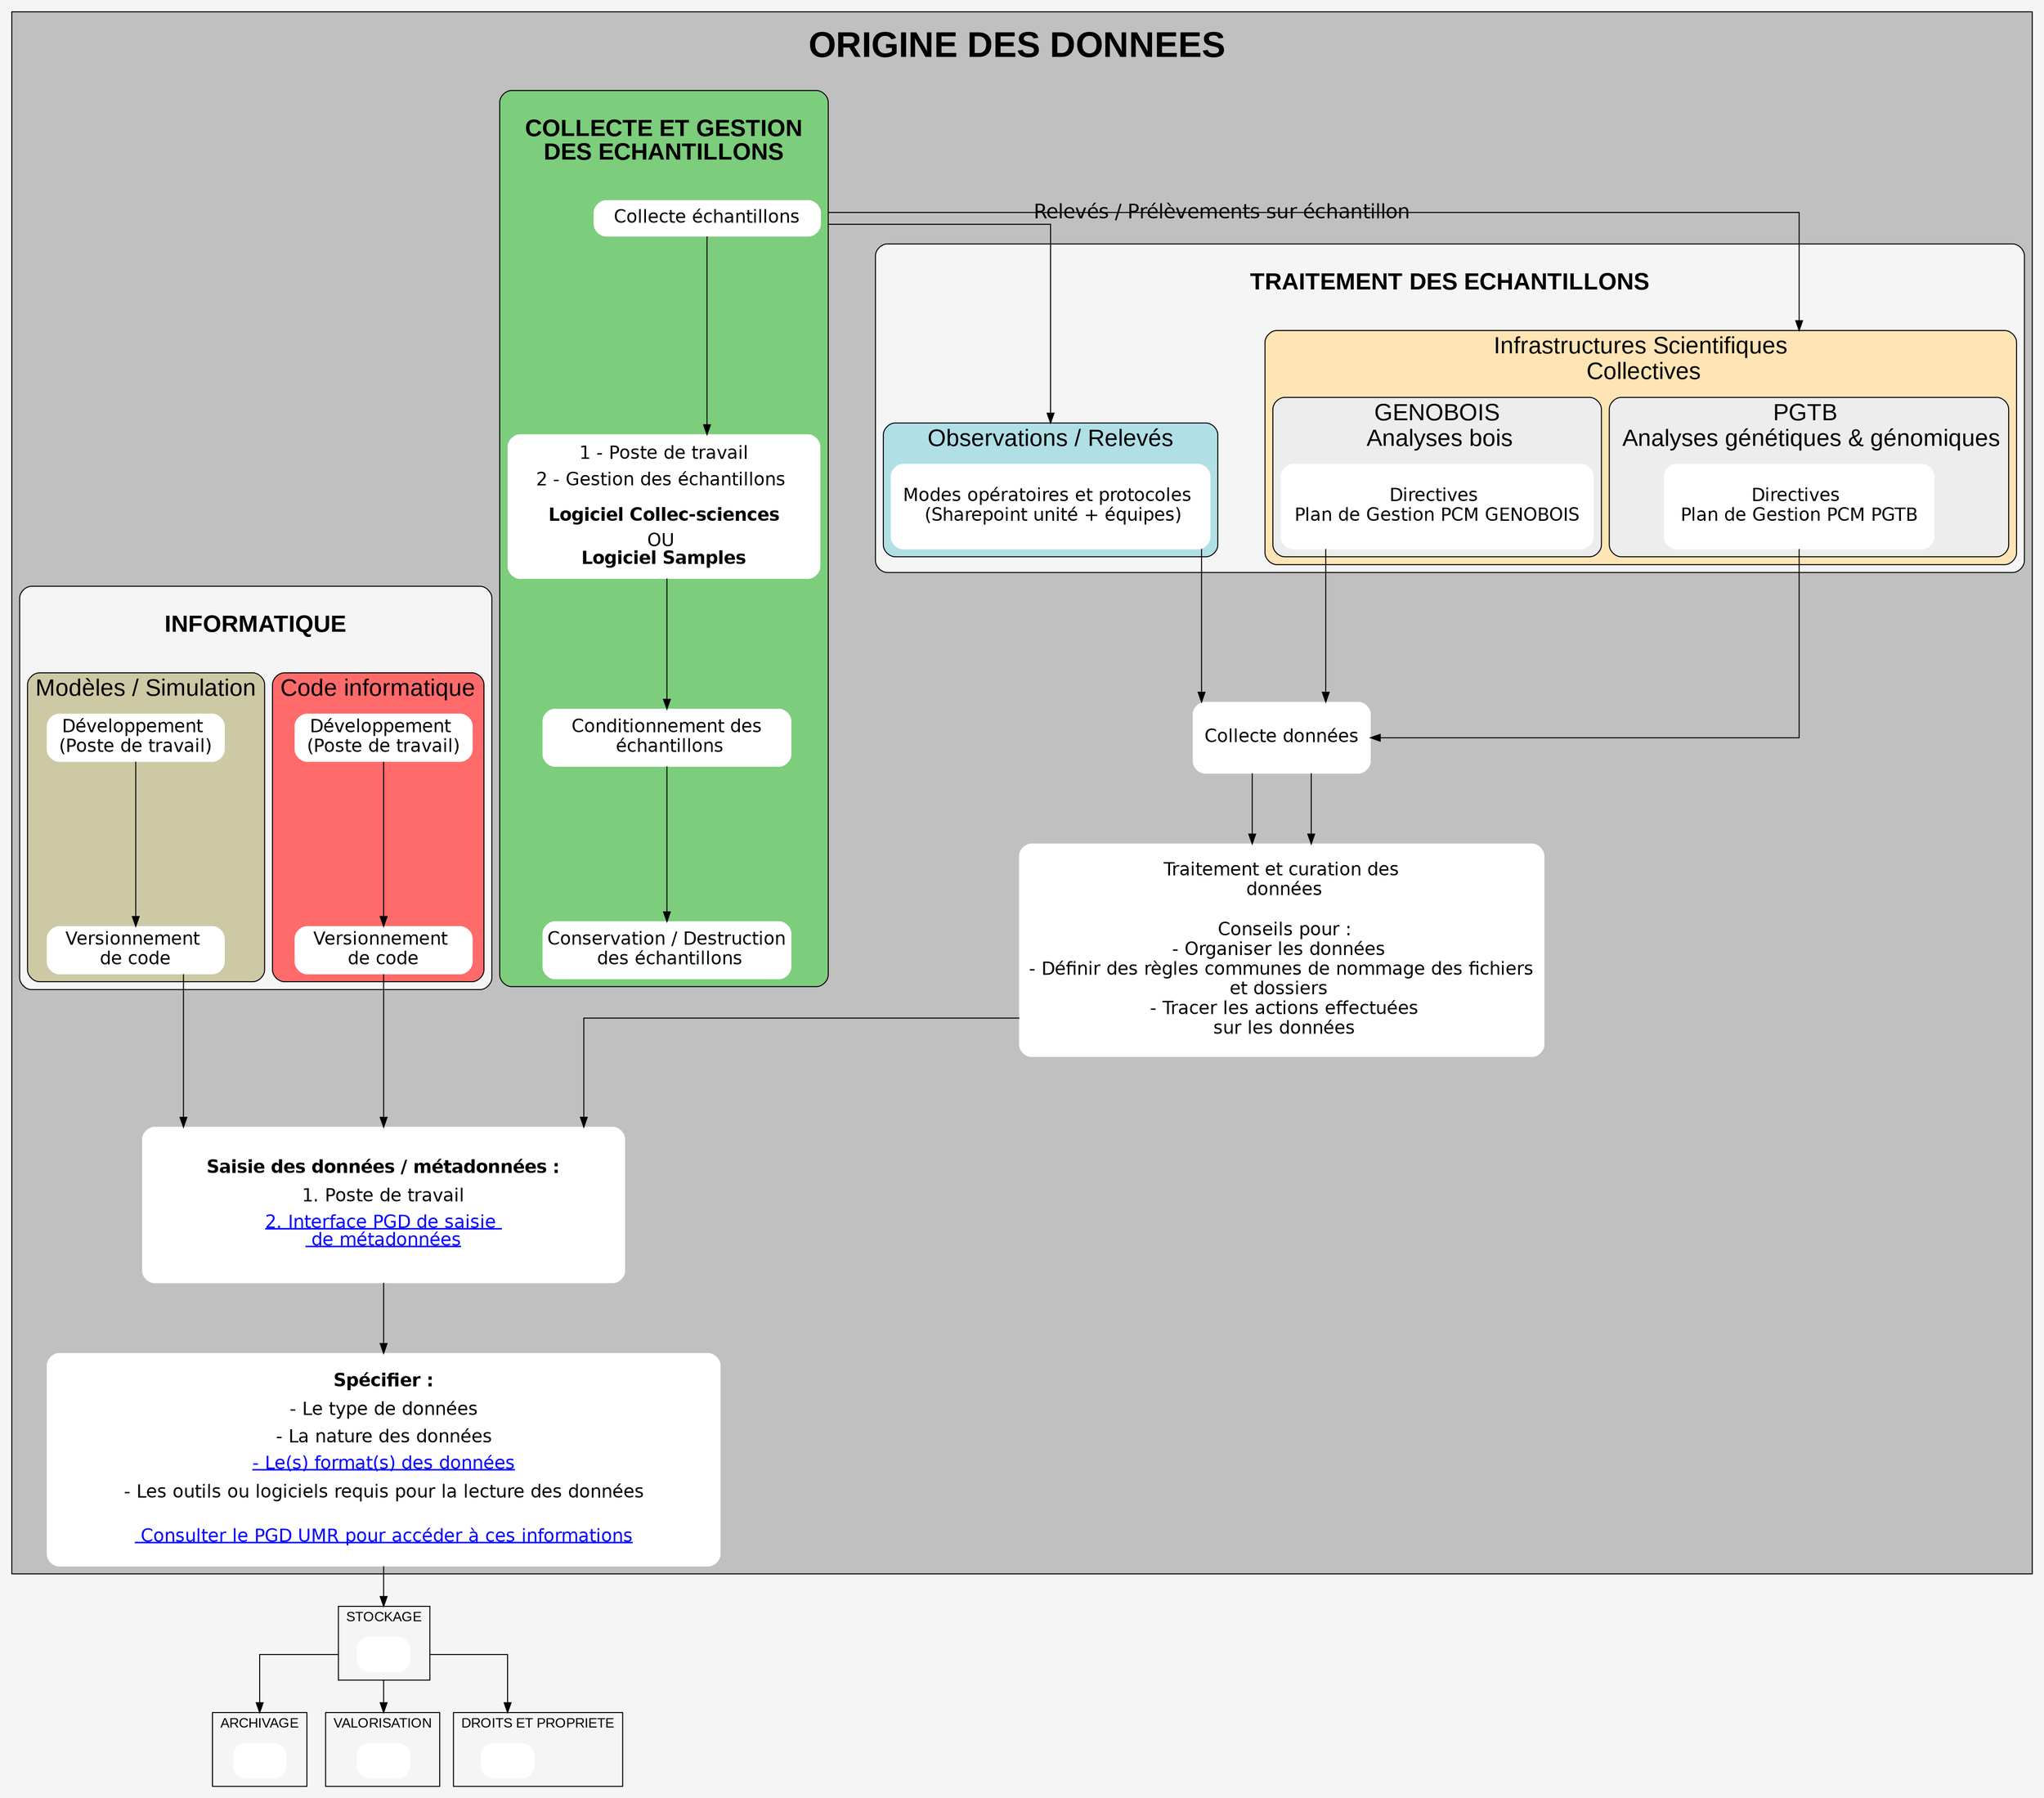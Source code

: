 digraph flux {
	compound=true;
	labeljust = m;
	fontname = "Arial";

	graph [
  		splines=ortho;
		rankdir = TB
		bgcolor= whitesmoke
		nodesep=1
		ranksep=1

	]
	node [
		fontname = Helvetica
		fontsize = "18"
		shape = box
		style = "rounded,filled"
		color = white
	]
	edge [
		fontname = Helvetica
		fontsize = "8"
	]

    subgraph cluster_0 {
		label = < <B><FONT POINT-SIZE="36"><BR/>ORIGINE DES DONNEES </FONT></B><BR/> >;
		bgcolor= grey

      	subgraph cluster_echantillons {
			label = < <BR/><B> COLLECTE ET GESTION <BR/> DES ECHANTILLONS </B><BR/> >;
			labeljust = m
			fontsize = "24"
			style = "rounded, filled"
			fillcolor = palegreen3

			collecte_e [
				label = "Collecte échantillons"
				width=3.2
			]
			saisie_e [
			label=<
    <TABLE ALIGN="CENTER">
	<TR ALIGN="CENTER">
		<TD>1 - Poste de travail</TD>
	</TR>
	<TR>
		<TD>2 - Gestion des échantillons <BR/><BR/> <B>Logiciel Collec-sciences</B> <BR/></TD>
	</TR>
	<TR>
		<TD>OU <BR/> <B>Logiciel Samples</B> <BR/></TD>
	</TR>
</TABLE> >;
			width=4.4
			height=0.8
			]
			conditionnement_e [
				label = "Conditionnement des\n échantillons"
				fixedsize=true
				width=3.5
				height=0.8
			]
			conservation_e [
				label = "Conservation / Destruction\n des échantillons"
				fixedsize=true
				width=3.5
				height=0.8
			]

			collecte_e -> saisie_e -> conditionnement_e -> conservation_e;
		}

		subgraph saisie {
			traitement_o [
				label = "\nTraitement et curation des\n données\n\n Conseils pour :\n- Organiser les données \n - Définir des règles communes de nommage des fichiers \net dossiers \n - Tracer les actions effectuées\n sur les données\n\n"
				fixedsize=true
				width=7.4
				height=3
			]

			saisie1_o  [
				label = < <TABLE ALIGN="CENTER" VALIGN="MIDDLE">
	<TR>
		<TD ALIGN="CENTER"><B>Saisie des données / métadonnées :</B></TD>
	</TR>
	<TR>
		<TD ALIGN="CENTER">1. Poste de travail</TD>
	</TR>
	<TR>
		<TD ALIGN="CENTER" HREF="http://147.100.113.193/pgd-biogeco/" TARGET="_BLANK"><U><font color="blue">2. Interface PGD de saisie <BR/> de métadonnées</font></U></TD>
	</TR>
</TABLE> >;
				width=6.8
				height=2.2
			]
			saisie2_o  [
				label=<
    <TABLE>
	<TR>
		<TD><B>Spécifier :</B></TD>
	</TR>
	<TR>
		<TD>- Le type de données</TD>
	</TR>
	<TR>
		<TD>- La nature des données</TD>
	</TR>
	<TR>
		<TD HREF="http://147.100.113.193/pgd-biogeco/docs/formats_logiciels_libres_proprietaires.pdf" TARGET="_BLANK"><U><font color="blue">- Le(s) format(s) des données</font></U></TD>
	</TR>
	<TR>
		<TD>- Les outils ou logiciels requis pour la lecture des données</TD>
	</TR>
	<TR>
		<TD HREF="http://147.100.113.193/pgd-biogeco/docs/PGD_UMR_BIOGECO-V3.pdf" TARGET="_BLANK"><U><font color="blue"><BR/> Consulter le PGD UMR pour accéder à ces informations</font></U></TD>
	</TR>
</TABLE> >;
				width=9.5
				height=3
			]

			modes_o -> collecte_t -> traitement_o -> saisie1_o -> saisie2_o;
		}

	subgraph cluster_experimentation {
			label = < <BR/><B> TRAITEMENT DES ECHANTILLONS </B><BR/> >;
			labeljust = m
			fontsize = "24"
			style = "rounded, filled"
			fillcolor = whitesmoke

		subgraph cluster_isc {
			label = "Infrastructures Scientifiques\n Collectives"
			style = "rounded, filled"
			fillcolor = moccasin

			subgraph cluster_analyses_genet {
				label = "PGTB \n Analyses génétiques & génomiques"
				style = "rounded, filled"
				fillcolor = gray93

				pgd_ag [
					label = "Directives \nPlan de Gestion PCM PGTB"
					width=3.8
					height=1.2
				]
		}

		subgraph cluster_analyses_bois {
				label = "GENOBOIS\n Analyses bois"
				style = "rounded, filled"
				fillcolor = gray93

			pgd_gb [
					label = "Directives \nPlan de Gestion PCM GENOBOIS"
					width=4.4
					height=1.2
				]
			}
		}

		subgraph cluster_observations {
			label = "Observations / Relevés"
			style = "rounded, filled"
			fillcolor = powderblue

				modes_o  [
					label = "Modes opératoires et protocoles \n (Sharepoint unité + équipes)"
					width=4.5
					height=1.2
				]
			}
		}

		// Informatique : code - Modele - Simulation
		subgraph cluster_info {
			label = < <BR/><B> INFORMATIQUE </B><BR/> >;
			labeljust = m
			fontsize = "24"
			style = "rounded, filled"
			fillcolor = whitesmoke

				subgraph cluster_code {
				label = "Code informatique"
				style = "rounded, filled"
				fillcolor = indianred1

				dev_info [
					label = "Développement \n(Poste de travail)"
					width=2.5
				]

				version_info [
					label = "Versionnement \nde code"
					width=2.5
				]

				dev_info -> version_info;
			}
			subgraph cluster_modele {
				label = "Modèles / Simulation"
				style = "rounded, filled"
				fillcolor = lemonchiffon3

				dev_modele [
					label = "Développement \n(Poste de travail)"
					width=2.5
				]

				version_modele [
					label = "Versionnement \nde code"
					width=2.5
				]

				dev_modele -> version_modele;
			}
		}

		// Nodes
		collecte_t [
			label = "Collecte données"
			width=2.5
			fixedsize=true
			height=1
		]

		// Liens
		pgd_ag -> collecte_t;
		pgd_gb -> collecte_t;
		collecte_t -> traitement_o;
		version_modele -> saisie1_o;
		version_info -> saisie1_o;

		collecte_e -> modes_o [ltail=cluster_echantillons,lhead=cluster_observations, xlabel="Relevés / Prélèvements sur échantillon", fontsize = "20"];
		collecte_e -> pgd_ag [ltail=cluster_echantillons,lhead=cluster_isc, fontsize = "20"];
    }

    subgraph cluster_link_storage {
		label="STOCKAGE";
		link_storage [shape=none, label = "", image="img/storage.png", href="logigramme_stockage.html"];
	}
	subgraph cluster_link_archivage {
		label="ARCHIVAGE";
		link_archivage [shape=none, label = "", image="img/archivage.png", href="logigramme_archivage.html"];
	}
	subgraph cluster_link_valorisation {
		label="VALORISATION";
		link_valorisation [shape=none, label = "", image="img/valorisation.png", href="logigramme_valorisation.html"];
	}
	subgraph cluster_link_droits {
		label="DROITS ET PROPRIETE";
		link_droits [shape=none, label = "", image="img/droits.png", href="logigramme_droits.html"];
	}

	saisie2_o -> link_storage[ltail=saisie,lhead=cluster_link_storage];
	link_storage -> link_archivage[ltail=cluster_link_storage,lhead=cluster_link_archivage];
	link_storage -> link_valorisation[ltail=cluster_link_storage,lhead=cluster_link_valorisation];
	link_storage -> link_droits[ltail=cluster_link_storage,lhead=cluster_link_droits];
}
